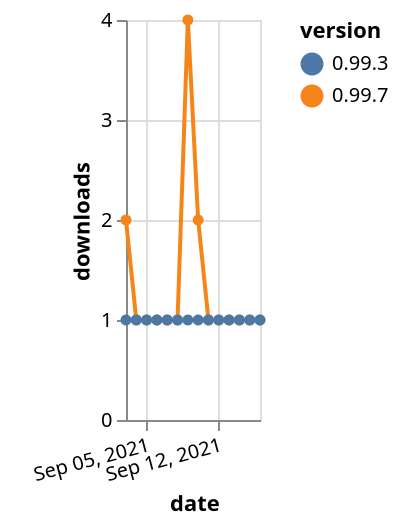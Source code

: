 {"$schema": "https://vega.github.io/schema/vega-lite/v5.json", "description": "A simple bar chart with embedded data.", "data": {"values": [{"date": "2021-09-03", "total": 177, "delta": 2, "version": "0.99.7"}, {"date": "2021-09-04", "total": 178, "delta": 1, "version": "0.99.7"}, {"date": "2021-09-05", "total": 179, "delta": 1, "version": "0.99.7"}, {"date": "2021-09-06", "total": 180, "delta": 1, "version": "0.99.7"}, {"date": "2021-09-07", "total": 181, "delta": 1, "version": "0.99.7"}, {"date": "2021-09-08", "total": 182, "delta": 1, "version": "0.99.7"}, {"date": "2021-09-09", "total": 186, "delta": 4, "version": "0.99.7"}, {"date": "2021-09-10", "total": 188, "delta": 2, "version": "0.99.7"}, {"date": "2021-09-11", "total": 189, "delta": 1, "version": "0.99.7"}, {"date": "2021-09-12", "total": 190, "delta": 1, "version": "0.99.7"}, {"date": "2021-09-13", "total": 191, "delta": 1, "version": "0.99.7"}, {"date": "2021-09-14", "total": 192, "delta": 1, "version": "0.99.7"}, {"date": "2021-09-15", "total": 193, "delta": 1, "version": "0.99.7"}, {"date": "2021-09-16", "total": 194, "delta": 1, "version": "0.99.7"}, {"date": "2021-09-03", "total": 145, "delta": 1, "version": "0.99.3"}, {"date": "2021-09-04", "total": 146, "delta": 1, "version": "0.99.3"}, {"date": "2021-09-05", "total": 147, "delta": 1, "version": "0.99.3"}, {"date": "2021-09-06", "total": 148, "delta": 1, "version": "0.99.3"}, {"date": "2021-09-07", "total": 149, "delta": 1, "version": "0.99.3"}, {"date": "2021-09-08", "total": 150, "delta": 1, "version": "0.99.3"}, {"date": "2021-09-09", "total": 151, "delta": 1, "version": "0.99.3"}, {"date": "2021-09-10", "total": 152, "delta": 1, "version": "0.99.3"}, {"date": "2021-09-11", "total": 153, "delta": 1, "version": "0.99.3"}, {"date": "2021-09-12", "total": 154, "delta": 1, "version": "0.99.3"}, {"date": "2021-09-13", "total": 155, "delta": 1, "version": "0.99.3"}, {"date": "2021-09-14", "total": 156, "delta": 1, "version": "0.99.3"}, {"date": "2021-09-15", "total": 157, "delta": 1, "version": "0.99.3"}, {"date": "2021-09-16", "total": 158, "delta": 1, "version": "0.99.3"}]}, "width": "container", "mark": {"type": "line", "point": {"filled": true}}, "encoding": {"x": {"field": "date", "type": "temporal", "timeUnit": "yearmonthdate", "title": "date", "axis": {"labelAngle": -15}}, "y": {"field": "delta", "type": "quantitative", "title": "downloads"}, "color": {"field": "version", "type": "nominal"}, "tooltip": {"field": "delta"}}}